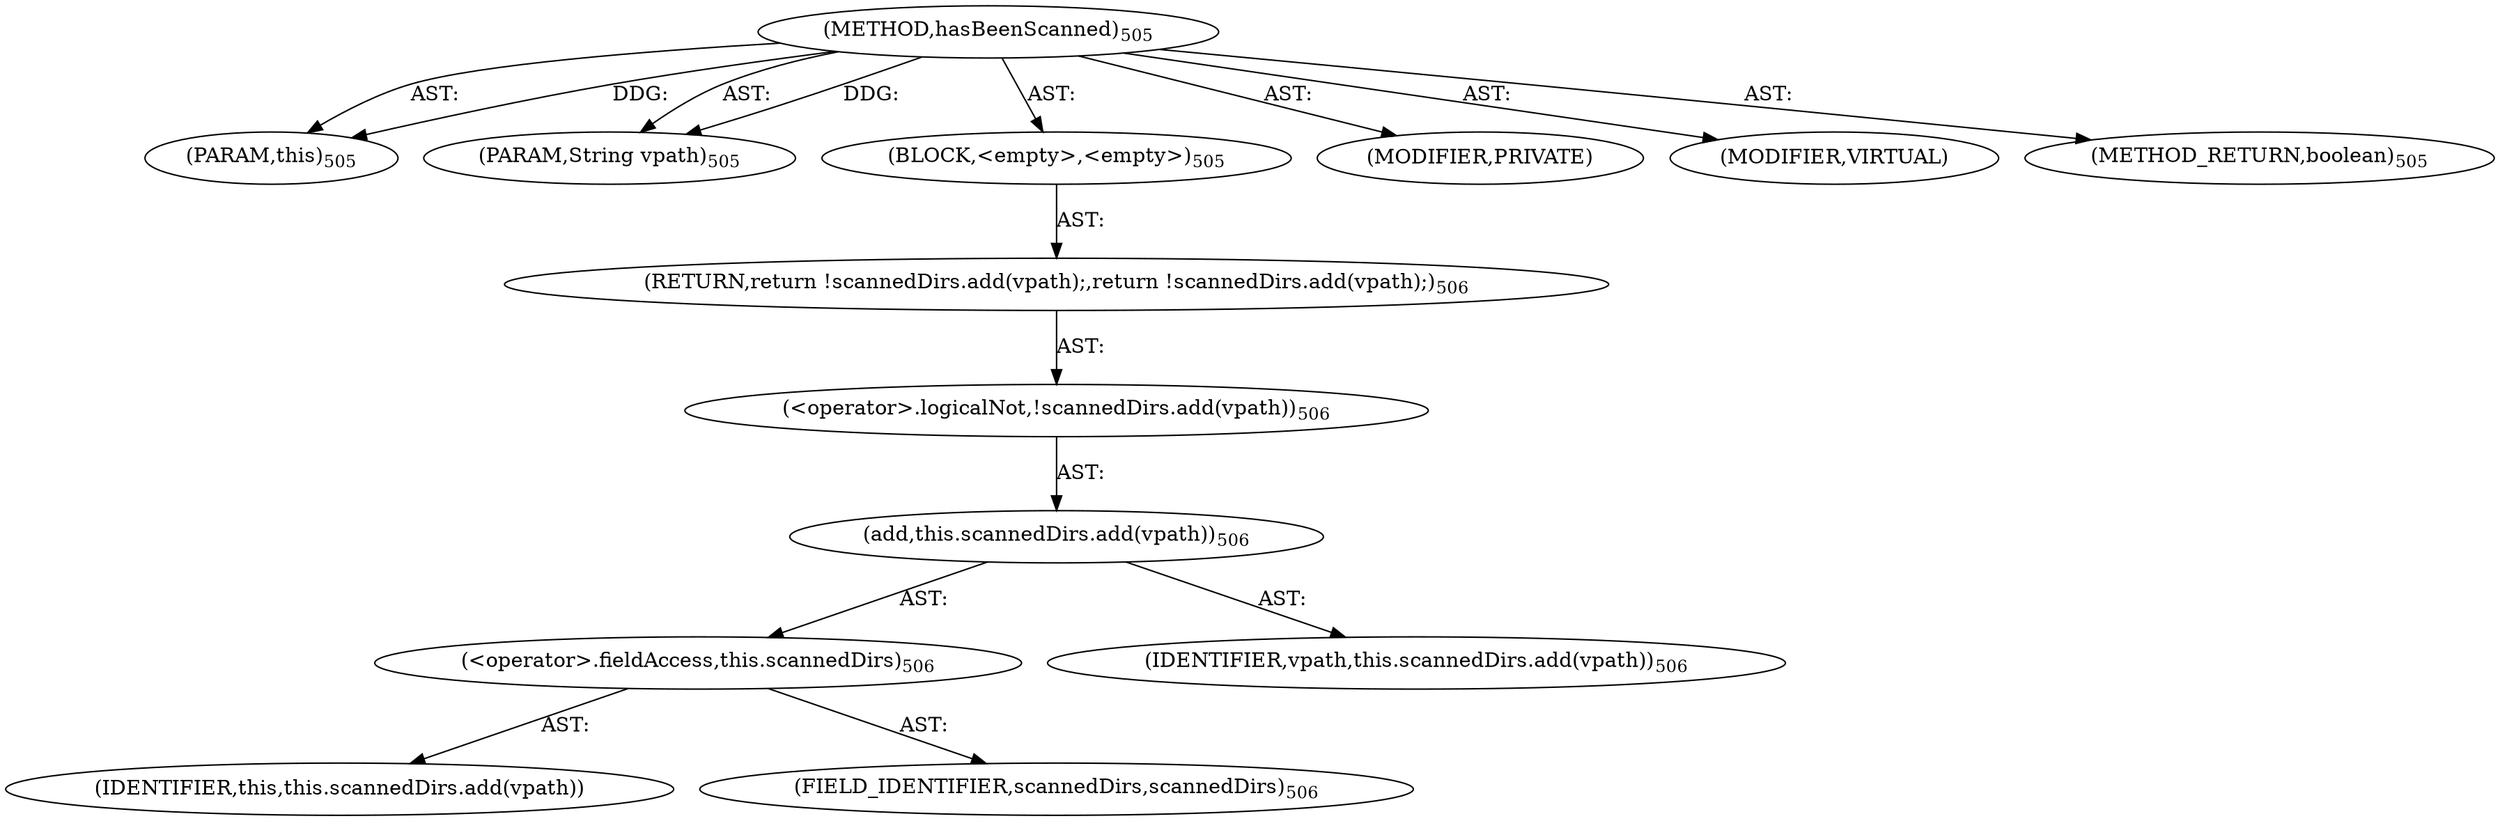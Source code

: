digraph "hasBeenScanned" {  
"111669149702" [label = <(METHOD,hasBeenScanned)<SUB>505</SUB>> ]
"115964117063" [label = <(PARAM,this)<SUB>505</SUB>> ]
"115964117064" [label = <(PARAM,String vpath)<SUB>505</SUB>> ]
"25769803857" [label = <(BLOCK,&lt;empty&gt;,&lt;empty&gt;)<SUB>505</SUB>> ]
"146028888067" [label = <(RETURN,return !scannedDirs.add(vpath);,return !scannedDirs.add(vpath);)<SUB>506</SUB>> ]
"30064771384" [label = <(&lt;operator&gt;.logicalNot,!scannedDirs.add(vpath))<SUB>506</SUB>> ]
"30064771385" [label = <(add,this.scannedDirs.add(vpath))<SUB>506</SUB>> ]
"30064771386" [label = <(&lt;operator&gt;.fieldAccess,this.scannedDirs)<SUB>506</SUB>> ]
"68719477173" [label = <(IDENTIFIER,this,this.scannedDirs.add(vpath))> ]
"55834574901" [label = <(FIELD_IDENTIFIER,scannedDirs,scannedDirs)<SUB>506</SUB>> ]
"68719477174" [label = <(IDENTIFIER,vpath,this.scannedDirs.add(vpath))<SUB>506</SUB>> ]
"133143986242" [label = <(MODIFIER,PRIVATE)> ]
"133143986243" [label = <(MODIFIER,VIRTUAL)> ]
"128849018886" [label = <(METHOD_RETURN,boolean)<SUB>505</SUB>> ]
  "111669149702" -> "115964117063"  [ label = "AST: "] 
  "111669149702" -> "115964117064"  [ label = "AST: "] 
  "111669149702" -> "25769803857"  [ label = "AST: "] 
  "111669149702" -> "133143986242"  [ label = "AST: "] 
  "111669149702" -> "133143986243"  [ label = "AST: "] 
  "111669149702" -> "128849018886"  [ label = "AST: "] 
  "25769803857" -> "146028888067"  [ label = "AST: "] 
  "146028888067" -> "30064771384"  [ label = "AST: "] 
  "30064771384" -> "30064771385"  [ label = "AST: "] 
  "30064771385" -> "30064771386"  [ label = "AST: "] 
  "30064771385" -> "68719477174"  [ label = "AST: "] 
  "30064771386" -> "68719477173"  [ label = "AST: "] 
  "30064771386" -> "55834574901"  [ label = "AST: "] 
  "111669149702" -> "115964117063"  [ label = "DDG: "] 
  "111669149702" -> "115964117064"  [ label = "DDG: "] 
}
